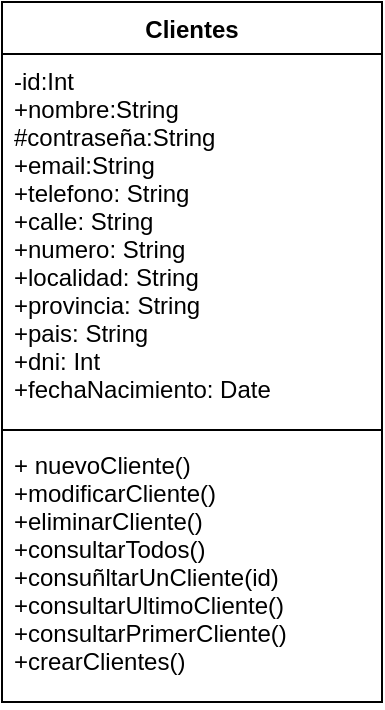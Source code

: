 <mxfile>
    <diagram id="5rpsERfDIBy5Iw_YTfKP" name="Página-1">
        <mxGraphModel dx="673" dy="348" grid="1" gridSize="10" guides="1" tooltips="1" connect="1" arrows="1" fold="1" page="1" pageScale="1" pageWidth="827" pageHeight="1169" math="0" shadow="0">
            <root>
                <mxCell id="0"/>
                <mxCell id="1" parent="0"/>
                <mxCell id="2" value="Clientes" style="swimlane;fontStyle=1;align=center;verticalAlign=top;childLayout=stackLayout;horizontal=1;startSize=26;horizontalStack=0;resizeParent=1;resizeParentMax=0;resizeLast=0;collapsible=1;marginBottom=0;" parent="1" vertex="1">
                    <mxGeometry x="150" y="80" width="190" height="350" as="geometry"/>
                </mxCell>
                <mxCell id="3" value="-id:Int&#10;+nombre:String&#10;#contraseña:String&#10;+email:String&#10;+telefono: String&#10;+calle: String&#10;+numero: String&#10;+localidad: String&#10;+provincia: String&#10;+pais: String&#10;+dni: Int&#10;+fechaNacimiento: Date&#10;" style="text;strokeColor=none;fillColor=none;align=left;verticalAlign=top;spacingLeft=4;spacingRight=4;overflow=hidden;rotatable=0;points=[[0,0.5],[1,0.5]];portConstraint=eastwest;" parent="2" vertex="1">
                    <mxGeometry y="26" width="190" height="184" as="geometry"/>
                </mxCell>
                <mxCell id="4" value="" style="line;strokeWidth=1;fillColor=none;align=left;verticalAlign=middle;spacingTop=-1;spacingLeft=3;spacingRight=3;rotatable=0;labelPosition=right;points=[];portConstraint=eastwest;strokeColor=inherit;" parent="2" vertex="1">
                    <mxGeometry y="210" width="190" height="8" as="geometry"/>
                </mxCell>
                <mxCell id="5" value="+ nuevoCliente()&#10;+modificarCliente()&#10;+eliminarCliente()&#10;+consultarTodos()&#10;+consuñltarUnCliente(id)&#10;+consultarUltimoCliente()&#10;+consultarPrimerCliente()&#10;+crearClientes()&#10;" style="text;strokeColor=none;fillColor=none;align=left;verticalAlign=top;spacingLeft=4;spacingRight=4;overflow=hidden;rotatable=0;points=[[0,0.5],[1,0.5]];portConstraint=eastwest;" parent="2" vertex="1">
                    <mxGeometry y="218" width="190" height="132" as="geometry"/>
                </mxCell>
            </root>
        </mxGraphModel>
    </diagram>
</mxfile>